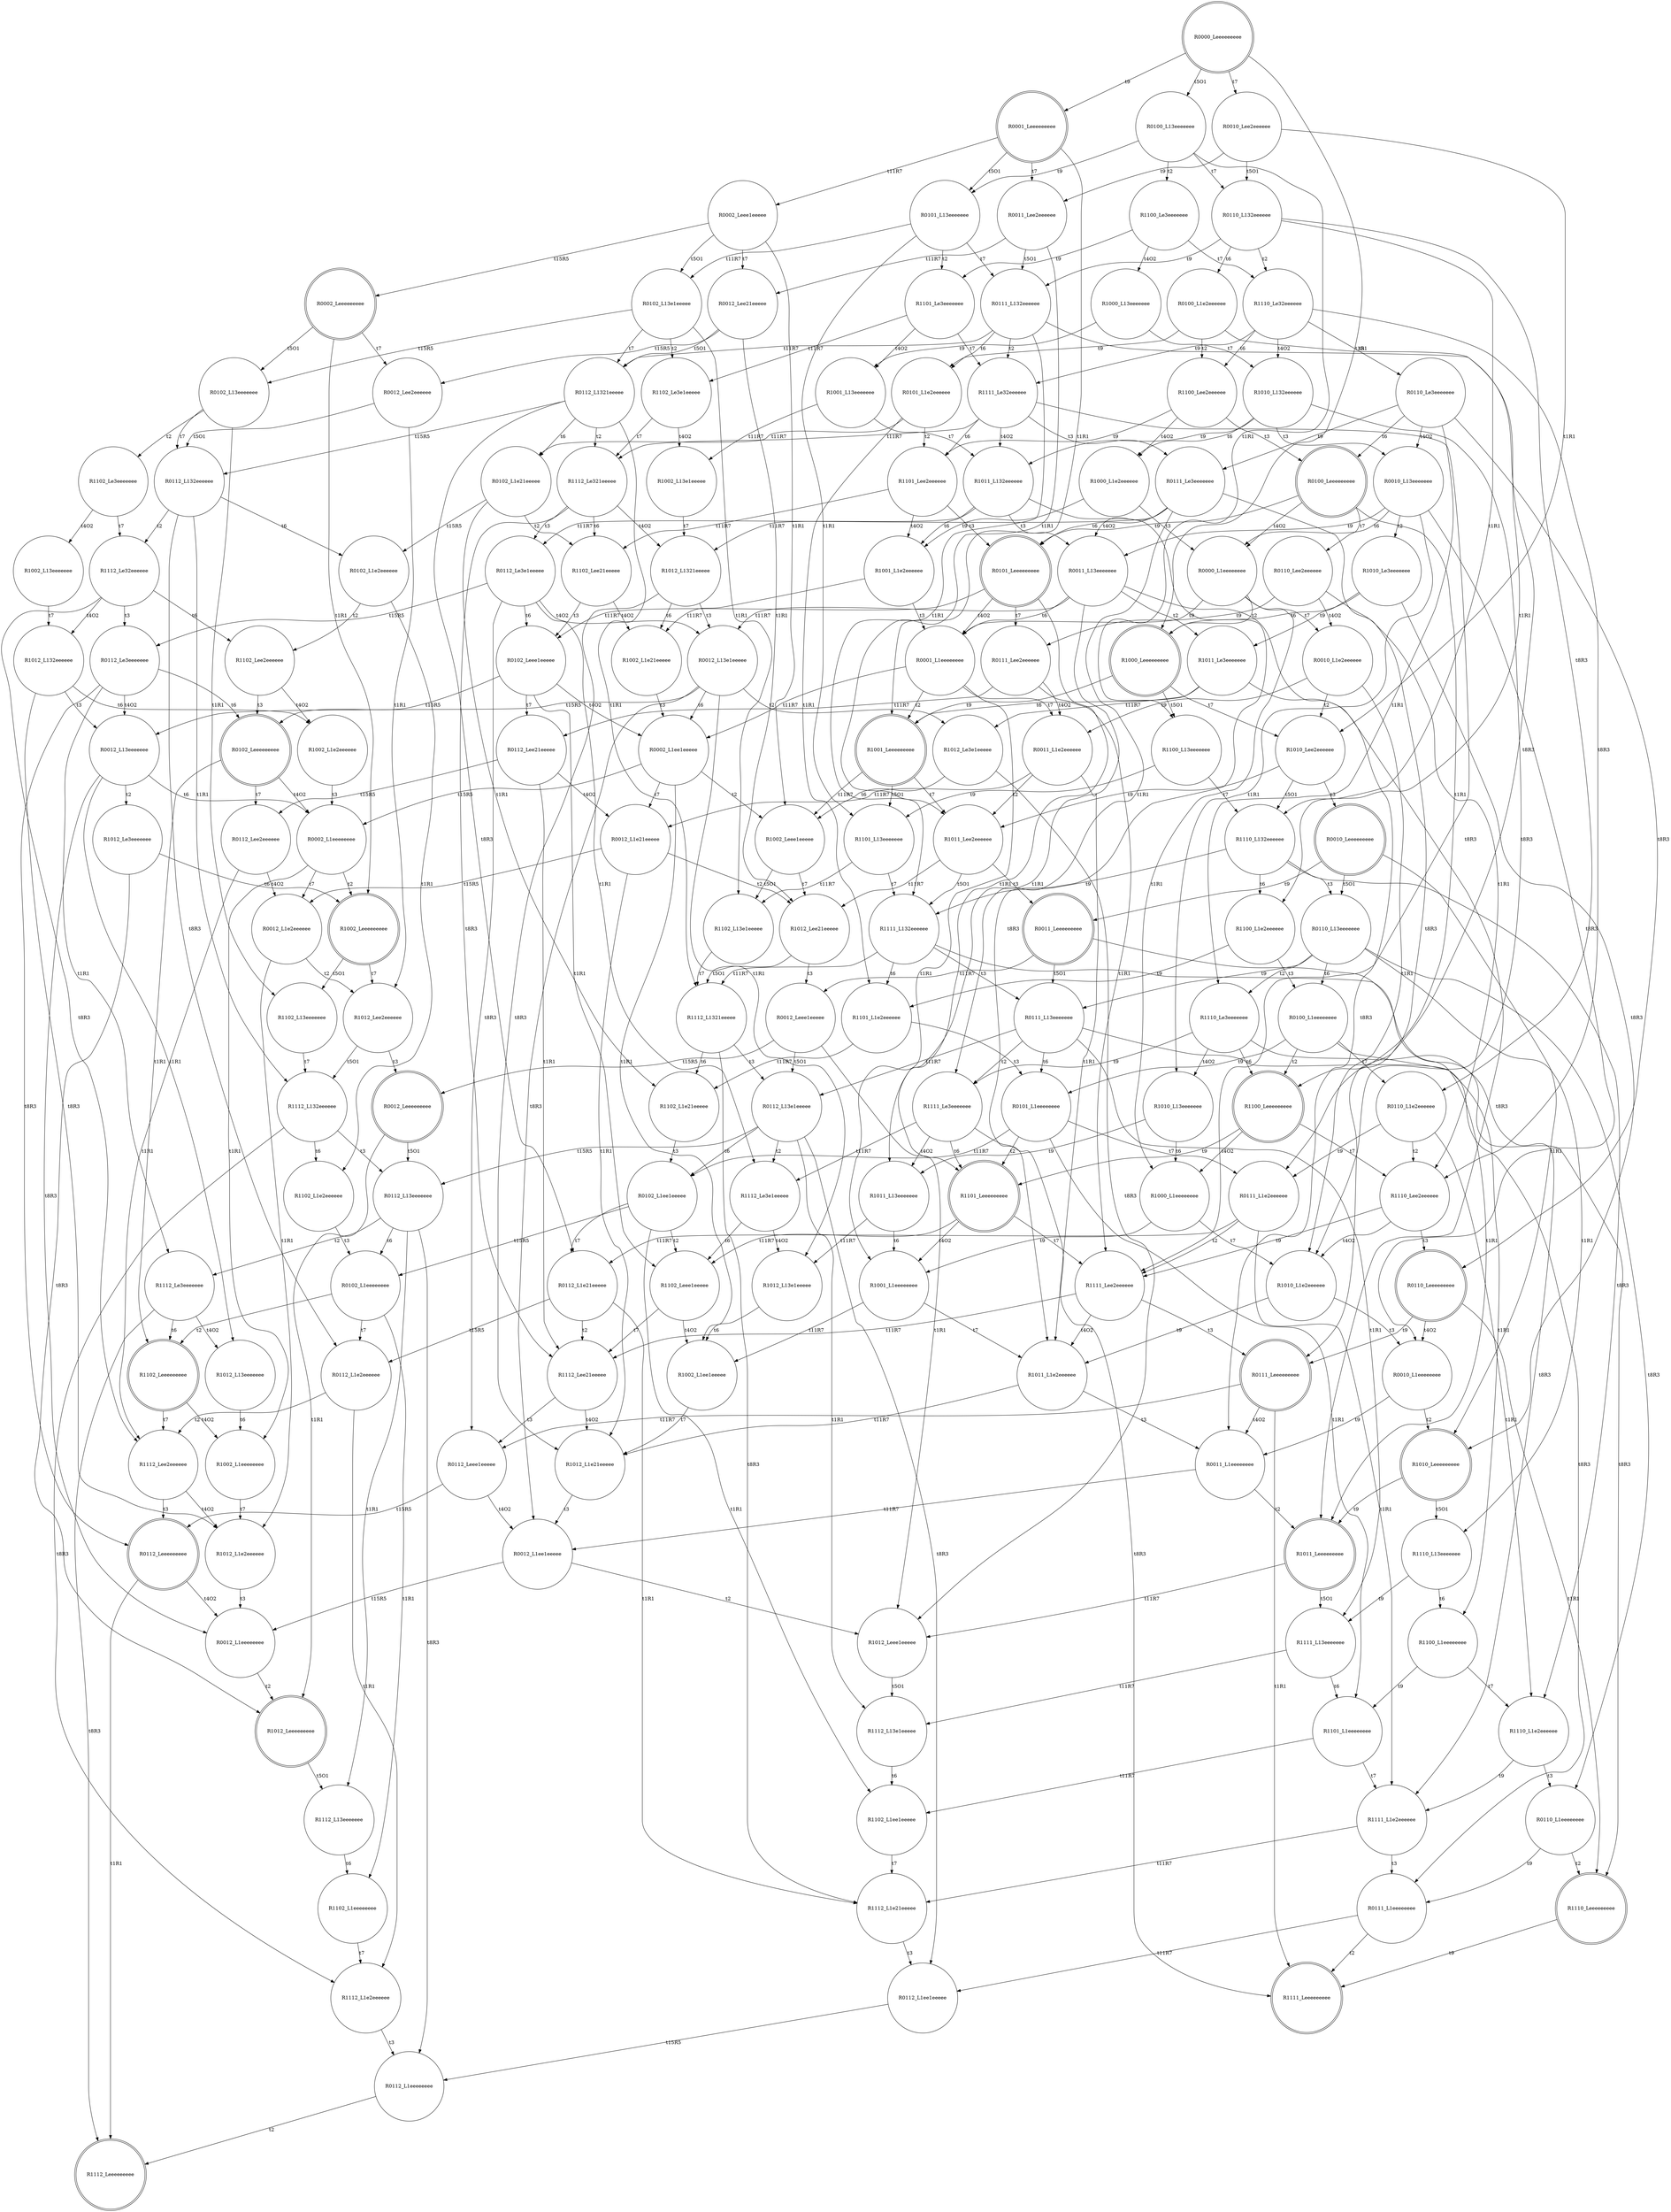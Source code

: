 digraph "SCinput/ic" {
node [shape=doublecircle]; R0000_Leeeeeeeee ;
node [shape=doublecircle]; R1000_Leeeeeeeee ;
node [shape=circle]; R1100_L13eeeeeee ;
node [shape=circle]; R1110_L132eeeeee ;
node [shape=circle]; R0110_L13eeeeeee ;
node [shape=circle]; R1110_L13eeeeeee ;
node [shape=circle]; R1100_L1eeeeeeee ;
node [shape=circle]; R1110_L1e2eeeeee ;
node [shape=circle]; R0110_L1eeeeeeee ;
node [shape=doublecircle]; R1110_Leeeeeeeee ;
node [shape=doublecircle]; R1111_Leeeeeeeee ;
node [shape=circle]; R0111_L1eeeeeeee ;
node [shape=circle]; R0112_L1ee1eeeee ;
node [shape=circle]; R0112_L1eeeeeeee ;
node [shape=doublecircle]; R1112_Leeeeeeeee ;
node [shape=circle]; R1111_L1e2eeeeee ;
node [shape=circle]; R1112_L1e21eeeee ;
node [shape=circle]; R1101_L1eeeeeeee ;
node [shape=circle]; R1102_L1ee1eeeee ;
node [shape=circle]; R1111_L13eeeeeee ;
node [shape=circle]; R1112_L13e1eeeee ;
node [shape=circle]; R1110_Le3eeeeeee ;
node [shape=circle]; R1010_L13eeeeeee ;
node [shape=circle]; R1000_L1eeeeeeee ;
node [shape=circle]; R1010_L1e2eeeeee ;
node [shape=circle]; R0010_L1eeeeeeee ;
node [shape=doublecircle]; R1010_Leeeeeeeee ;
node [shape=doublecircle]; R1011_Leeeeeeeee ;
node [shape=circle]; R1012_Leee1eeeee ;
node [shape=circle]; R0011_L1eeeeeeee ;
node [shape=circle]; R0012_L1ee1eeeee ;
node [shape=circle]; R0012_L1eeeeeeee ;
node [shape=doublecircle]; R1012_Leeeeeeeee ;
node [shape=circle]; R1112_L13eeeeeee ;
node [shape=circle]; R1102_L1eeeeeeee ;
node [shape=circle]; R1112_L1e2eeeeee ;
node [shape=circle]; R1011_L1e2eeeeee ;
node [shape=circle]; R1012_L1e21eeeee ;
node [shape=circle]; R1001_L1eeeeeeee ;
node [shape=circle]; R1002_L1ee1eeeee ;
node [shape=circle]; R1011_L13eeeeeee ;
node [shape=circle]; R1012_L13e1eeeee ;
node [shape=doublecircle]; R1100_Leeeeeeeee ;
node [shape=circle]; R1110_Lee2eeeeee ;
node [shape=doublecircle]; R0110_Leeeeeeeee ;
node [shape=doublecircle]; R0111_Leeeeeeeee ;
node [shape=circle]; R0112_Leee1eeeee ;
node [shape=doublecircle]; R0112_Leeeeeeeee ;
node [shape=circle]; R1111_Lee2eeeeee ;
node [shape=circle]; R1112_Lee21eeeee ;
node [shape=doublecircle]; R1101_Leeeeeeeee ;
node [shape=circle]; R1102_Leee1eeeee ;
node [shape=circle]; R1111_Le3eeeeeee ;
node [shape=circle]; R1112_Le3e1eeeee ;
node [shape=circle]; R0100_L1eeeeeeee ;
node [shape=circle]; R0110_L1e2eeeeee ;
node [shape=circle]; R0111_L1e2eeeeee ;
node [shape=circle]; R0112_L1e21eeeee ;
node [shape=circle]; R0112_L1e2eeeeee ;
node [shape=circle]; R1112_Lee2eeeeee ;
node [shape=circle]; R1012_L1e2eeeeee ;
node [shape=circle]; R0101_L1eeeeeeee ;
node [shape=circle]; R0102_L1ee1eeeee ;
node [shape=circle]; R0102_L1eeeeeeee ;
node [shape=doublecircle]; R1102_Leeeeeeeee ;
node [shape=circle]; R1002_L1eeeeeeee ;
node [shape=circle]; R0111_L13eeeeeee ;
node [shape=circle]; R0112_L13e1eeeee ;
node [shape=circle]; R0112_L13eeeeeee ;
node [shape=circle]; R1112_Le3eeeeeee ;
node [shape=circle]; R1012_L13eeeeeee ;
node [shape=circle]; R1100_L1e2eeeeee ;
node [shape=circle]; R1101_L1e2eeeeee ;
node [shape=circle]; R1102_L1e21eeeee ;
node [shape=circle]; R1111_L132eeeeee ;
node [shape=circle]; R1112_L1321eeeee ;
node [shape=circle]; R1101_L13eeeeeee ;
node [shape=circle]; R1102_L13e1eeeee ;
node [shape=circle]; R1010_Lee2eeeeee ;
node [shape=doublecircle]; R0010_Leeeeeeeee ;
node [shape=doublecircle]; R0011_Leeeeeeeee ;
node [shape=circle]; R0012_Leee1eeeee ;
node [shape=doublecircle]; R0012_Leeeeeeeee ;
node [shape=circle]; R1011_Lee2eeeeee ;
node [shape=circle]; R1012_Lee21eeeee ;
node [shape=doublecircle]; R1001_Leeeeeeeee ;
node [shape=circle]; R1002_Leee1eeeee ;
node [shape=circle]; R0100_L13eeeeeee ;
node [shape=circle]; R1100_Le3eeeeeee ;
node [shape=circle]; R1000_L13eeeeeee ;
node [shape=circle]; R1010_L132eeeeee ;
node [shape=circle]; R0010_L13eeeeeee ;
node [shape=circle]; R1010_Le3eeeeeee ;
node [shape=circle]; R1011_Le3eeeeeee ;
node [shape=circle]; R1012_Le3e1eeeee ;
node [shape=circle]; R0000_L1eeeeeeee ;
node [shape=circle]; R0010_L1e2eeeeee ;
node [shape=circle]; R0011_L1e2eeeeee ;
node [shape=circle]; R0012_L1e21eeeee ;
node [shape=circle]; R0012_L1e2eeeeee ;
node [shape=circle]; R1012_Lee2eeeeee ;
node [shape=circle]; R1112_L132eeeeee ;
node [shape=circle]; R1102_L1e2eeeeee ;
node [shape=circle]; R0001_L1eeeeeeee ;
node [shape=circle]; R0002_L1ee1eeeee ;
node [shape=circle]; R0002_L1eeeeeeee ;
node [shape=doublecircle]; R1002_Leeeeeeeee ;
node [shape=circle]; R1102_L13eeeeeee ;
node [shape=circle]; R0011_L13eeeeeee ;
node [shape=circle]; R0012_L13e1eeeee ;
node [shape=circle]; R0012_L13eeeeeee ;
node [shape=circle]; R1012_Le3eeeeeee ;
node [shape=circle]; R1000_L1e2eeeeee ;
node [shape=circle]; R1001_L1e2eeeeee ;
node [shape=circle]; R1002_L1e21eeeee ;
node [shape=circle]; R1011_L132eeeeee ;
node [shape=circle]; R1012_L1321eeeee ;
node [shape=circle]; R1001_L13eeeeeee ;
node [shape=circle]; R1002_L13e1eeeee ;
node [shape=circle]; R1110_Le32eeeeee ;
node [shape=circle]; R0110_Le3eeeeeee ;
node [shape=doublecircle]; R0100_Leeeeeeeee ;
node [shape=circle]; R0110_Lee2eeeeee ;
node [shape=circle]; R0111_Lee2eeeeee ;
node [shape=circle]; R0112_Lee21eeeee ;
node [shape=circle]; R0112_Lee2eeeeee ;
node [shape=doublecircle]; R0101_Leeeeeeeee ;
node [shape=circle]; R0102_Leee1eeeee ;
node [shape=doublecircle]; R0102_Leeeeeeeee ;
node [shape=circle]; R0111_Le3eeeeeee ;
node [shape=circle]; R0112_Le3e1eeeee ;
node [shape=circle]; R0112_Le3eeeeeee ;
node [shape=circle]; R1100_Lee2eeeeee ;
node [shape=circle]; R1101_Lee2eeeeee ;
node [shape=circle]; R1102_Lee21eeeee ;
node [shape=circle]; R1111_Le32eeeeee ;
node [shape=circle]; R1112_Le321eeeee ;
node [shape=circle]; R1101_Le3eeeeeee ;
node [shape=circle]; R1102_Le3e1eeeee ;
node [shape=circle]; R0110_L132eeeeee ;
node [shape=circle]; R0100_L1e2eeeeee ;
node [shape=circle]; R0101_L1e2eeeeee ;
node [shape=circle]; R0102_L1e21eeeee ;
node [shape=circle]; R0102_L1e2eeeeee ;
node [shape=circle]; R1102_Lee2eeeeee ;
node [shape=circle]; R1002_L1e2eeeeee ;
node [shape=circle]; R0111_L132eeeeee ;
node [shape=circle]; R0112_L1321eeeee ;
node [shape=circle]; R0112_L132eeeeee ;
node [shape=circle]; R1112_Le32eeeeee ;
node [shape=circle]; R1012_L132eeeeee ;
node [shape=circle]; R0101_L13eeeeeee ;
node [shape=circle]; R0102_L13e1eeeee ;
node [shape=circle]; R0102_L13eeeeeee ;
node [shape=circle]; R1102_Le3eeeeeee ;
node [shape=circle]; R1002_L13eeeeeee ;
node [shape=circle]; R0010_Lee2eeeeee ;
node [shape=circle]; R0011_Lee2eeeeee ;
node [shape=circle]; R0012_Lee21eeeee ;
node [shape=circle]; R0012_Lee2eeeeee ;
node [shape=doublecircle]; R0001_Leeeeeeeee ;
node [shape=circle]; R0002_Leee1eeeee ;
node [shape=doublecircle]; R0002_Leeeeeeeee ;
R0000_Leeeeeeeee -> R0001_Leeeeeeeee [label=t9]
R0000_Leeeeeeeee -> R0010_Lee2eeeeee [label=t7]
R0000_Leeeeeeeee -> R0100_L13eeeeeee [label=t5O1]
R0000_Leeeeeeeee -> R1000_Leeeeeeeee [label=t1R1]
R1000_Leeeeeeeee -> R1001_Leeeeeeeee [label=t9]
R1000_Leeeeeeeee -> R1010_Lee2eeeeee [label=t7]
R1000_Leeeeeeeee -> R1100_L13eeeeeee [label=t5O1]
R1100_L13eeeeeee -> R1101_L13eeeeeee [label=t9]
R1100_L13eeeeeee -> R1110_L132eeeeee [label=t7]
R1110_L132eeeeee -> R1111_L132eeeeee [label=t9]
R1110_L132eeeeee -> R1110_L1e2eeeeee [label=t8R3]
R1110_L132eeeeee -> R1100_L1e2eeeeee [label=t6]
R1110_L132eeeeee -> R0110_L13eeeeeee [label=t3]
R0110_L13eeeeeee -> R0111_L13eeeeeee [label=t9]
R0110_L13eeeeeee -> R0110_L1eeeeeeee [label=t8R3]
R0110_L13eeeeeee -> R0100_L1eeeeeeee [label=t6]
R0110_L13eeeeeee -> R1110_Le3eeeeeee [label=t2]
R0110_L13eeeeeee -> R1110_L13eeeeeee [label=t1R1]
R1110_L13eeeeeee -> R1111_L13eeeeeee [label=t9]
R1110_L13eeeeeee -> R1100_L1eeeeeeee [label=t6]
R1100_L1eeeeeeee -> R1101_L1eeeeeeee [label=t9]
R1100_L1eeeeeeee -> R1110_L1e2eeeeee [label=t7]
R1110_L1e2eeeeee -> R1111_L1e2eeeeee [label=t9]
R1110_L1e2eeeeee -> R0110_L1eeeeeeee [label=t3]
R0110_L1eeeeeeee -> R0111_L1eeeeeeee [label=t9]
R0110_L1eeeeeeee -> R1110_Leeeeeeeee [label=t2]
R1110_Leeeeeeeee -> R1111_Leeeeeeeee [label=t9]
R0111_L1eeeeeeee -> R0112_L1ee1eeeee [label=t11R7]
R0111_L1eeeeeeee -> R1111_Leeeeeeeee [label=t2]
R0112_L1ee1eeeee -> R0112_L1eeeeeeee [label=t15R5]
R0112_L1eeeeeeee -> R1112_Leeeeeeeee [label=t2]
R1111_L1e2eeeeee -> R1112_L1e21eeeee [label=t11R7]
R1111_L1e2eeeeee -> R0111_L1eeeeeeee [label=t3]
R1112_L1e21eeeee -> R0112_L1ee1eeeee [label=t3]
R1101_L1eeeeeeee -> R1102_L1ee1eeeee [label=t11R7]
R1101_L1eeeeeeee -> R1111_L1e2eeeeee [label=t7]
R1102_L1ee1eeeee -> R1112_L1e21eeeee [label=t7]
R1111_L13eeeeeee -> R1112_L13e1eeeee [label=t11R7]
R1111_L13eeeeeee -> R1101_L1eeeeeeee [label=t6]
R1112_L13e1eeeee -> R1102_L1ee1eeeee [label=t6]
R1110_Le3eeeeeee -> R1111_Le3eeeeeee [label=t9]
R1110_Le3eeeeeee -> R1110_Leeeeeeeee [label=t8R3]
R1110_Le3eeeeeee -> R1100_Leeeeeeeee [label=t6]
R1110_Le3eeeeeee -> R1010_L13eeeeeee [label=t4O2]
R1010_L13eeeeeee -> R1011_L13eeeeeee [label=t9]
R1010_L13eeeeeee -> R1000_L1eeeeeeee [label=t6]
R1000_L1eeeeeeee -> R1001_L1eeeeeeee [label=t9]
R1000_L1eeeeeeee -> R1010_L1e2eeeeee [label=t7]
R1010_L1e2eeeeee -> R1011_L1e2eeeeee [label=t9]
R1010_L1e2eeeeee -> R0010_L1eeeeeeee [label=t3]
R0010_L1eeeeeeee -> R0011_L1eeeeeeee [label=t9]
R0010_L1eeeeeeee -> R1010_Leeeeeeeee [label=t2]
R1010_Leeeeeeeee -> R1011_Leeeeeeeee [label=t9]
R1010_Leeeeeeeee -> R1110_L13eeeeeee [label=t5O1]
R1011_Leeeeeeeee -> R1012_Leee1eeeee [label=t11R7]
R1011_Leeeeeeeee -> R1111_L13eeeeeee [label=t5O1]
R1012_Leee1eeeee -> R1112_L13e1eeeee [label=t5O1]
R0011_L1eeeeeeee -> R0012_L1ee1eeeee [label=t11R7]
R0011_L1eeeeeeee -> R1011_Leeeeeeeee [label=t2]
R0012_L1ee1eeeee -> R0012_L1eeeeeeee [label=t15R5]
R0012_L1ee1eeeee -> R1012_Leee1eeeee [label=t2]
R0012_L1eeeeeeee -> R1012_Leeeeeeeee [label=t2]
R1012_Leeeeeeeee -> R1112_L13eeeeeee [label=t5O1]
R1112_L13eeeeeee -> R1102_L1eeeeeeee [label=t6]
R1102_L1eeeeeeee -> R1112_L1e2eeeeee [label=t7]
R1112_L1e2eeeeee -> R0112_L1eeeeeeee [label=t3]
R1011_L1e2eeeeee -> R1012_L1e21eeeee [label=t11R7]
R1011_L1e2eeeeee -> R0011_L1eeeeeeee [label=t3]
R1012_L1e21eeeee -> R0012_L1ee1eeeee [label=t3]
R1001_L1eeeeeeee -> R1002_L1ee1eeeee [label=t11R7]
R1001_L1eeeeeeee -> R1011_L1e2eeeeee [label=t7]
R1002_L1ee1eeeee -> R1012_L1e21eeeee [label=t7]
R1011_L13eeeeeee -> R1012_L13e1eeeee [label=t11R7]
R1011_L13eeeeeee -> R1001_L1eeeeeeee [label=t6]
R1012_L13e1eeeee -> R1002_L1ee1eeeee [label=t6]
R1100_Leeeeeeeee -> R1101_Leeeeeeeee [label=t9]
R1100_Leeeeeeeee -> R1110_Lee2eeeeee [label=t7]
R1100_Leeeeeeeee -> R1000_L1eeeeeeee [label=t4O2]
R1110_Lee2eeeeee -> R1111_Lee2eeeeee [label=t9]
R1110_Lee2eeeeee -> R1010_L1e2eeeeee [label=t4O2]
R1110_Lee2eeeeee -> R0110_Leeeeeeeee [label=t3]
R0110_Leeeeeeeee -> R0111_Leeeeeeeee [label=t9]
R0110_Leeeeeeeee -> R0010_L1eeeeeeee [label=t4O2]
R0110_Leeeeeeeee -> R1110_Leeeeeeeee [label=t1R1]
R0111_Leeeeeeeee -> R0112_Leee1eeeee [label=t11R7]
R0111_Leeeeeeeee -> R0011_L1eeeeeeee [label=t4O2]
R0111_Leeeeeeeee -> R1111_Leeeeeeeee [label=t1R1]
R0112_Leee1eeeee -> R0012_L1ee1eeeee [label=t4O2]
R0112_Leee1eeeee -> R0112_Leeeeeeeee [label=t15R5]
R0112_Leeeeeeeee -> R0012_L1eeeeeeee [label=t4O2]
R0112_Leeeeeeeee -> R1112_Leeeeeeeee [label=t1R1]
R1111_Lee2eeeeee -> R1112_Lee21eeeee [label=t11R7]
R1111_Lee2eeeeee -> R1011_L1e2eeeeee [label=t4O2]
R1111_Lee2eeeeee -> R0111_Leeeeeeeee [label=t3]
R1112_Lee21eeeee -> R1012_L1e21eeeee [label=t4O2]
R1112_Lee21eeeee -> R0112_Leee1eeeee [label=t3]
R1101_Leeeeeeeee -> R1102_Leee1eeeee [label=t11R7]
R1101_Leeeeeeeee -> R1111_Lee2eeeeee [label=t7]
R1101_Leeeeeeeee -> R1001_L1eeeeeeee [label=t4O2]
R1102_Leee1eeeee -> R1112_Lee21eeeee [label=t7]
R1102_Leee1eeeee -> R1002_L1ee1eeeee [label=t4O2]
R1111_Le3eeeeeee -> R1112_Le3e1eeeee [label=t11R7]
R1111_Le3eeeeeee -> R1111_Leeeeeeeee [label=t8R3]
R1111_Le3eeeeeee -> R1101_Leeeeeeeee [label=t6]
R1111_Le3eeeeeee -> R1011_L13eeeeeee [label=t4O2]
R1112_Le3e1eeeee -> R1102_Leee1eeeee [label=t6]
R1112_Le3e1eeeee -> R1012_L13e1eeeee [label=t4O2]
R0100_L1eeeeeeee -> R0101_L1eeeeeeee [label=t9]
R0100_L1eeeeeeee -> R0110_L1e2eeeeee [label=t7]
R0100_L1eeeeeeee -> R1100_Leeeeeeeee [label=t2]
R0100_L1eeeeeeee -> R1100_L1eeeeeeee [label=t1R1]
R0110_L1e2eeeeee -> R0111_L1e2eeeeee [label=t9]
R0110_L1e2eeeeee -> R1110_Lee2eeeeee [label=t2]
R0110_L1e2eeeeee -> R1110_L1e2eeeeee [label=t1R1]
R0111_L1e2eeeeee -> R0112_L1e21eeeee [label=t11R7]
R0111_L1e2eeeeee -> R1111_Lee2eeeeee [label=t2]
R0111_L1e2eeeeee -> R1111_L1e2eeeeee [label=t1R1]
R0112_L1e21eeeee -> R0112_L1e2eeeeee [label=t15R5]
R0112_L1e21eeeee -> R1112_Lee21eeeee [label=t2]
R0112_L1e21eeeee -> R1112_L1e21eeeee [label=t1R1]
R0112_L1e2eeeeee -> R1112_Lee2eeeeee [label=t2]
R0112_L1e2eeeeee -> R1112_L1e2eeeeee [label=t1R1]
R1112_Lee2eeeeee -> R1012_L1e2eeeeee [label=t4O2]
R1112_Lee2eeeeee -> R0112_Leeeeeeeee [label=t3]
R1012_L1e2eeeeee -> R0012_L1eeeeeeee [label=t3]
R0101_L1eeeeeeee -> R0102_L1ee1eeeee [label=t11R7]
R0101_L1eeeeeeee -> R0111_L1e2eeeeee [label=t7]
R0101_L1eeeeeeee -> R1101_Leeeeeeeee [label=t2]
R0101_L1eeeeeeee -> R1101_L1eeeeeeee [label=t1R1]
R0102_L1ee1eeeee -> R0112_L1e21eeeee [label=t7]
R0102_L1ee1eeeee -> R0102_L1eeeeeeee [label=t15R5]
R0102_L1ee1eeeee -> R1102_Leee1eeeee [label=t2]
R0102_L1ee1eeeee -> R1102_L1ee1eeeee [label=t1R1]
R0102_L1eeeeeeee -> R0112_L1e2eeeeee [label=t7]
R0102_L1eeeeeeee -> R1102_Leeeeeeeee [label=t2]
R0102_L1eeeeeeee -> R1102_L1eeeeeeee [label=t1R1]
R1102_Leeeeeeeee -> R1112_Lee2eeeeee [label=t7]
R1102_Leeeeeeeee -> R1002_L1eeeeeeee [label=t4O2]
R1002_L1eeeeeeee -> R1012_L1e2eeeeee [label=t7]
R0111_L13eeeeeee -> R0112_L13e1eeeee [label=t11R7]
R0111_L13eeeeeee -> R0111_L1eeeeeeee [label=t8R3]
R0111_L13eeeeeee -> R0101_L1eeeeeeee [label=t6]
R0111_L13eeeeeee -> R1111_Le3eeeeeee [label=t2]
R0111_L13eeeeeee -> R1111_L13eeeeeee [label=t1R1]
R0112_L13e1eeeee -> R0112_L1ee1eeeee [label=t8R3]
R0112_L13e1eeeee -> R0102_L1ee1eeeee [label=t6]
R0112_L13e1eeeee -> R0112_L13eeeeeee [label=t15R5]
R0112_L13e1eeeee -> R1112_Le3e1eeeee [label=t2]
R0112_L13e1eeeee -> R1112_L13e1eeeee [label=t1R1]
R0112_L13eeeeeee -> R0112_L1eeeeeeee [label=t8R3]
R0112_L13eeeeeee -> R0102_L1eeeeeeee [label=t6]
R0112_L13eeeeeee -> R1112_Le3eeeeeee [label=t2]
R0112_L13eeeeeee -> R1112_L13eeeeeee [label=t1R1]
R1112_Le3eeeeeee -> R1112_Leeeeeeeee [label=t8R3]
R1112_Le3eeeeeee -> R1102_Leeeeeeeee [label=t6]
R1112_Le3eeeeeee -> R1012_L13eeeeeee [label=t4O2]
R1012_L13eeeeeee -> R1002_L1eeeeeeee [label=t6]
R1100_L1e2eeeeee -> R1101_L1e2eeeeee [label=t9]
R1100_L1e2eeeeee -> R0100_L1eeeeeeee [label=t3]
R1101_L1e2eeeeee -> R1102_L1e21eeeee [label=t11R7]
R1101_L1e2eeeeee -> R0101_L1eeeeeeee [label=t3]
R1102_L1e21eeeee -> R0102_L1ee1eeeee [label=t3]
R1111_L132eeeeee -> R1112_L1321eeeee [label=t11R7]
R1111_L132eeeeee -> R1111_L1e2eeeeee [label=t8R3]
R1111_L132eeeeee -> R1101_L1e2eeeeee [label=t6]
R1111_L132eeeeee -> R0111_L13eeeeeee [label=t3]
R1112_L1321eeeee -> R1112_L1e21eeeee [label=t8R3]
R1112_L1321eeeee -> R1102_L1e21eeeee [label=t6]
R1112_L1321eeeee -> R0112_L13e1eeeee [label=t3]
R1101_L13eeeeeee -> R1102_L13e1eeeee [label=t11R7]
R1101_L13eeeeeee -> R1111_L132eeeeee [label=t7]
R1102_L13e1eeeee -> R1112_L1321eeeee [label=t7]
R1010_Lee2eeeeee -> R1011_Lee2eeeeee [label=t9]
R1010_Lee2eeeeee -> R1110_L132eeeeee [label=t5O1]
R1010_Lee2eeeeee -> R0010_Leeeeeeeee [label=t3]
R0010_Leeeeeeeee -> R0011_Leeeeeeeee [label=t9]
R0010_Leeeeeeeee -> R0110_L13eeeeeee [label=t5O1]
R0010_Leeeeeeeee -> R1010_Leeeeeeeee [label=t1R1]
R0011_Leeeeeeeee -> R0012_Leee1eeeee [label=t11R7]
R0011_Leeeeeeeee -> R0111_L13eeeeeee [label=t5O1]
R0011_Leeeeeeeee -> R1011_Leeeeeeeee [label=t1R1]
R0012_Leee1eeeee -> R0112_L13e1eeeee [label=t5O1]
R0012_Leee1eeeee -> R0012_Leeeeeeeee [label=t15R5]
R0012_Leee1eeeee -> R1012_Leee1eeeee [label=t1R1]
R0012_Leeeeeeeee -> R0112_L13eeeeeee [label=t5O1]
R0012_Leeeeeeeee -> R1012_Leeeeeeeee [label=t1R1]
R1011_Lee2eeeeee -> R1012_Lee21eeeee [label=t11R7]
R1011_Lee2eeeeee -> R1111_L132eeeeee [label=t5O1]
R1011_Lee2eeeeee -> R0011_Leeeeeeeee [label=t3]
R1012_Lee21eeeee -> R1112_L1321eeeee [label=t5O1]
R1012_Lee21eeeee -> R0012_Leee1eeeee [label=t3]
R1001_Leeeeeeeee -> R1002_Leee1eeeee [label=t11R7]
R1001_Leeeeeeeee -> R1011_Lee2eeeeee [label=t7]
R1001_Leeeeeeeee -> R1101_L13eeeeeee [label=t5O1]
R1002_Leee1eeeee -> R1012_Lee21eeeee [label=t7]
R1002_Leee1eeeee -> R1102_L13e1eeeee [label=t5O1]
R0100_L13eeeeeee -> R0101_L13eeeeeee [label=t9]
R0100_L13eeeeeee -> R0110_L132eeeeee [label=t7]
R0100_L13eeeeeee -> R1100_Le3eeeeeee [label=t2]
R0100_L13eeeeeee -> R1100_L13eeeeeee [label=t1R1]
R1100_Le3eeeeeee -> R1101_Le3eeeeeee [label=t9]
R1100_Le3eeeeeee -> R1110_Le32eeeeee [label=t7]
R1100_Le3eeeeeee -> R1000_L13eeeeeee [label=t4O2]
R1000_L13eeeeeee -> R1001_L13eeeeeee [label=t9]
R1000_L13eeeeeee -> R1010_L132eeeeee [label=t7]
R1010_L132eeeeee -> R1011_L132eeeeee [label=t9]
R1010_L132eeeeee -> R1010_L1e2eeeeee [label=t8R3]
R1010_L132eeeeee -> R1000_L1e2eeeeee [label=t6]
R1010_L132eeeeee -> R0010_L13eeeeeee [label=t3]
R0010_L13eeeeeee -> R0011_L13eeeeeee [label=t9]
R0010_L13eeeeeee -> R0010_L1eeeeeeee [label=t8R3]
R0010_L13eeeeeee -> R0000_L1eeeeeeee [label=t6]
R0010_L13eeeeeee -> R1010_Le3eeeeeee [label=t2]
R0010_L13eeeeeee -> R1010_L13eeeeeee [label=t1R1]
R1010_Le3eeeeeee -> R1011_Le3eeeeeee [label=t9]
R1010_Le3eeeeeee -> R1010_Leeeeeeeee [label=t8R3]
R1010_Le3eeeeeee -> R1000_Leeeeeeeee [label=t6]
R1011_Le3eeeeeee -> R1012_Le3e1eeeee [label=t11R7]
R1011_Le3eeeeeee -> R1011_Leeeeeeeee [label=t8R3]
R1011_Le3eeeeeee -> R1001_Leeeeeeeee [label=t6]
R1012_Le3e1eeeee -> R1012_Leee1eeeee [label=t8R3]
R1012_Le3e1eeeee -> R1002_Leee1eeeee [label=t6]
R0000_L1eeeeeeee -> R0001_L1eeeeeeee [label=t9]
R0000_L1eeeeeeee -> R0010_L1e2eeeeee [label=t7]
R0000_L1eeeeeeee -> R1000_Leeeeeeeee [label=t2]
R0000_L1eeeeeeee -> R1000_L1eeeeeeee [label=t1R1]
R0010_L1e2eeeeee -> R0011_L1e2eeeeee [label=t9]
R0010_L1e2eeeeee -> R1010_Lee2eeeeee [label=t2]
R0010_L1e2eeeeee -> R1010_L1e2eeeeee [label=t1R1]
R0011_L1e2eeeeee -> R0012_L1e21eeeee [label=t11R7]
R0011_L1e2eeeeee -> R1011_Lee2eeeeee [label=t2]
R0011_L1e2eeeeee -> R1011_L1e2eeeeee [label=t1R1]
R0012_L1e21eeeee -> R0012_L1e2eeeeee [label=t15R5]
R0012_L1e21eeeee -> R1012_Lee21eeeee [label=t2]
R0012_L1e21eeeee -> R1012_L1e21eeeee [label=t1R1]
R0012_L1e2eeeeee -> R1012_Lee2eeeeee [label=t2]
R0012_L1e2eeeeee -> R1012_L1e2eeeeee [label=t1R1]
R1012_Lee2eeeeee -> R1112_L132eeeeee [label=t5O1]
R1012_Lee2eeeeee -> R0012_Leeeeeeeee [label=t3]
R1112_L132eeeeee -> R1112_L1e2eeeeee [label=t8R3]
R1112_L132eeeeee -> R1102_L1e2eeeeee [label=t6]
R1112_L132eeeeee -> R0112_L13eeeeeee [label=t3]
R1102_L1e2eeeeee -> R0102_L1eeeeeeee [label=t3]
R0001_L1eeeeeeee -> R0002_L1ee1eeeee [label=t11R7]
R0001_L1eeeeeeee -> R0011_L1e2eeeeee [label=t7]
R0001_L1eeeeeeee -> R1001_Leeeeeeeee [label=t2]
R0001_L1eeeeeeee -> R1001_L1eeeeeeee [label=t1R1]
R0002_L1ee1eeeee -> R0012_L1e21eeeee [label=t7]
R0002_L1ee1eeeee -> R0002_L1eeeeeeee [label=t15R5]
R0002_L1ee1eeeee -> R1002_Leee1eeeee [label=t2]
R0002_L1ee1eeeee -> R1002_L1ee1eeeee [label=t1R1]
R0002_L1eeeeeeee -> R0012_L1e2eeeeee [label=t7]
R0002_L1eeeeeeee -> R1002_Leeeeeeeee [label=t2]
R0002_L1eeeeeeee -> R1002_L1eeeeeeee [label=t1R1]
R1002_Leeeeeeeee -> R1012_Lee2eeeeee [label=t7]
R1002_Leeeeeeeee -> R1102_L13eeeeeee [label=t5O1]
R1102_L13eeeeeee -> R1112_L132eeeeee [label=t7]
R0011_L13eeeeeee -> R0012_L13e1eeeee [label=t11R7]
R0011_L13eeeeeee -> R0011_L1eeeeeeee [label=t8R3]
R0011_L13eeeeeee -> R0001_L1eeeeeeee [label=t6]
R0011_L13eeeeeee -> R1011_Le3eeeeeee [label=t2]
R0011_L13eeeeeee -> R1011_L13eeeeeee [label=t1R1]
R0012_L13e1eeeee -> R0012_L1ee1eeeee [label=t8R3]
R0012_L13e1eeeee -> R0002_L1ee1eeeee [label=t6]
R0012_L13e1eeeee -> R0012_L13eeeeeee [label=t15R5]
R0012_L13e1eeeee -> R1012_Le3e1eeeee [label=t2]
R0012_L13e1eeeee -> R1012_L13e1eeeee [label=t1R1]
R0012_L13eeeeeee -> R0012_L1eeeeeeee [label=t8R3]
R0012_L13eeeeeee -> R0002_L1eeeeeeee [label=t6]
R0012_L13eeeeeee -> R1012_Le3eeeeeee [label=t2]
R0012_L13eeeeeee -> R1012_L13eeeeeee [label=t1R1]
R1012_Le3eeeeeee -> R1012_Leeeeeeeee [label=t8R3]
R1012_Le3eeeeeee -> R1002_Leeeeeeeee [label=t6]
R1000_L1e2eeeeee -> R1001_L1e2eeeeee [label=t9]
R1000_L1e2eeeeee -> R0000_L1eeeeeeee [label=t3]
R1001_L1e2eeeeee -> R1002_L1e21eeeee [label=t11R7]
R1001_L1e2eeeeee -> R0001_L1eeeeeeee [label=t3]
R1002_L1e21eeeee -> R0002_L1ee1eeeee [label=t3]
R1011_L132eeeeee -> R1012_L1321eeeee [label=t11R7]
R1011_L132eeeeee -> R1011_L1e2eeeeee [label=t8R3]
R1011_L132eeeeee -> R1001_L1e2eeeeee [label=t6]
R1011_L132eeeeee -> R0011_L13eeeeeee [label=t3]
R1012_L1321eeeee -> R1012_L1e21eeeee [label=t8R3]
R1012_L1321eeeee -> R1002_L1e21eeeee [label=t6]
R1012_L1321eeeee -> R0012_L13e1eeeee [label=t3]
R1001_L13eeeeeee -> R1002_L13e1eeeee [label=t11R7]
R1001_L13eeeeeee -> R1011_L132eeeeee [label=t7]
R1002_L13e1eeeee -> R1012_L1321eeeee [label=t7]
R1110_Le32eeeeee -> R1111_Le32eeeeee [label=t9]
R1110_Le32eeeeee -> R1110_Lee2eeeeee [label=t8R3]
R1110_Le32eeeeee -> R1100_Lee2eeeeee [label=t6]
R1110_Le32eeeeee -> R1010_L132eeeeee [label=t4O2]
R1110_Le32eeeeee -> R0110_Le3eeeeeee [label=t3]
R0110_Le3eeeeeee -> R0111_Le3eeeeeee [label=t9]
R0110_Le3eeeeeee -> R0110_Leeeeeeeee [label=t8R3]
R0110_Le3eeeeeee -> R0100_Leeeeeeeee [label=t6]
R0110_Le3eeeeeee -> R0010_L13eeeeeee [label=t4O2]
R0110_Le3eeeeeee -> R1110_Le3eeeeeee [label=t1R1]
R0100_Leeeeeeeee -> R0101_Leeeeeeeee [label=t9]
R0100_Leeeeeeeee -> R0110_Lee2eeeeee [label=t7]
R0100_Leeeeeeeee -> R0000_L1eeeeeeee [label=t4O2]
R0100_Leeeeeeeee -> R1100_Leeeeeeeee [label=t1R1]
R0110_Lee2eeeeee -> R0111_Lee2eeeeee [label=t9]
R0110_Lee2eeeeee -> R0010_L1e2eeeeee [label=t4O2]
R0110_Lee2eeeeee -> R1110_Lee2eeeeee [label=t1R1]
R0111_Lee2eeeeee -> R0112_Lee21eeeee [label=t11R7]
R0111_Lee2eeeeee -> R0011_L1e2eeeeee [label=t4O2]
R0111_Lee2eeeeee -> R1111_Lee2eeeeee [label=t1R1]
R0112_Lee21eeeee -> R0012_L1e21eeeee [label=t4O2]
R0112_Lee21eeeee -> R0112_Lee2eeeeee [label=t15R5]
R0112_Lee21eeeee -> R1112_Lee21eeeee [label=t1R1]
R0112_Lee2eeeeee -> R0012_L1e2eeeeee [label=t4O2]
R0112_Lee2eeeeee -> R1112_Lee2eeeeee [label=t1R1]
R0101_Leeeeeeeee -> R0102_Leee1eeeee [label=t11R7]
R0101_Leeeeeeeee -> R0111_Lee2eeeeee [label=t7]
R0101_Leeeeeeeee -> R0001_L1eeeeeeee [label=t4O2]
R0101_Leeeeeeeee -> R1101_Leeeeeeeee [label=t1R1]
R0102_Leee1eeeee -> R0112_Lee21eeeee [label=t7]
R0102_Leee1eeeee -> R0002_L1ee1eeeee [label=t4O2]
R0102_Leee1eeeee -> R0102_Leeeeeeeee [label=t15R5]
R0102_Leee1eeeee -> R1102_Leee1eeeee [label=t1R1]
R0102_Leeeeeeeee -> R0112_Lee2eeeeee [label=t7]
R0102_Leeeeeeeee -> R0002_L1eeeeeeee [label=t4O2]
R0102_Leeeeeeeee -> R1102_Leeeeeeeee [label=t1R1]
R0111_Le3eeeeeee -> R0112_Le3e1eeeee [label=t11R7]
R0111_Le3eeeeeee -> R0111_Leeeeeeeee [label=t8R3]
R0111_Le3eeeeeee -> R0101_Leeeeeeeee [label=t6]
R0111_Le3eeeeeee -> R0011_L13eeeeeee [label=t4O2]
R0111_Le3eeeeeee -> R1111_Le3eeeeeee [label=t1R1]
R0112_Le3e1eeeee -> R0112_Leee1eeeee [label=t8R3]
R0112_Le3e1eeeee -> R0102_Leee1eeeee [label=t6]
R0112_Le3e1eeeee -> R0012_L13e1eeeee [label=t4O2]
R0112_Le3e1eeeee -> R0112_Le3eeeeeee [label=t15R5]
R0112_Le3e1eeeee -> R1112_Le3e1eeeee [label=t1R1]
R0112_Le3eeeeeee -> R0112_Leeeeeeeee [label=t8R3]
R0112_Le3eeeeeee -> R0102_Leeeeeeeee [label=t6]
R0112_Le3eeeeeee -> R0012_L13eeeeeee [label=t4O2]
R0112_Le3eeeeeee -> R1112_Le3eeeeeee [label=t1R1]
R1100_Lee2eeeeee -> R1101_Lee2eeeeee [label=t9]
R1100_Lee2eeeeee -> R1000_L1e2eeeeee [label=t4O2]
R1100_Lee2eeeeee -> R0100_Leeeeeeeee [label=t3]
R1101_Lee2eeeeee -> R1102_Lee21eeeee [label=t11R7]
R1101_Lee2eeeeee -> R1001_L1e2eeeeee [label=t4O2]
R1101_Lee2eeeeee -> R0101_Leeeeeeeee [label=t3]
R1102_Lee21eeeee -> R1002_L1e21eeeee [label=t4O2]
R1102_Lee21eeeee -> R0102_Leee1eeeee [label=t3]
R1111_Le32eeeeee -> R1112_Le321eeeee [label=t11R7]
R1111_Le32eeeeee -> R1111_Lee2eeeeee [label=t8R3]
R1111_Le32eeeeee -> R1101_Lee2eeeeee [label=t6]
R1111_Le32eeeeee -> R1011_L132eeeeee [label=t4O2]
R1111_Le32eeeeee -> R0111_Le3eeeeeee [label=t3]
R1112_Le321eeeee -> R1112_Lee21eeeee [label=t8R3]
R1112_Le321eeeee -> R1102_Lee21eeeee [label=t6]
R1112_Le321eeeee -> R1012_L1321eeeee [label=t4O2]
R1112_Le321eeeee -> R0112_Le3e1eeeee [label=t3]
R1101_Le3eeeeeee -> R1102_Le3e1eeeee [label=t11R7]
R1101_Le3eeeeeee -> R1111_Le32eeeeee [label=t7]
R1101_Le3eeeeeee -> R1001_L13eeeeeee [label=t4O2]
R1102_Le3e1eeeee -> R1112_Le321eeeee [label=t7]
R1102_Le3e1eeeee -> R1002_L13e1eeeee [label=t4O2]
R0110_L132eeeeee -> R0111_L132eeeeee [label=t9]
R0110_L132eeeeee -> R0110_L1e2eeeeee [label=t8R3]
R0110_L132eeeeee -> R0100_L1e2eeeeee [label=t6]
R0110_L132eeeeee -> R1110_Le32eeeeee [label=t2]
R0110_L132eeeeee -> R1110_L132eeeeee [label=t1R1]
R0100_L1e2eeeeee -> R0101_L1e2eeeeee [label=t9]
R0100_L1e2eeeeee -> R1100_Lee2eeeeee [label=t2]
R0100_L1e2eeeeee -> R1100_L1e2eeeeee [label=t1R1]
R0101_L1e2eeeeee -> R0102_L1e21eeeee [label=t11R7]
R0101_L1e2eeeeee -> R1101_Lee2eeeeee [label=t2]
R0101_L1e2eeeeee -> R1101_L1e2eeeeee [label=t1R1]
R0102_L1e21eeeee -> R0102_L1e2eeeeee [label=t15R5]
R0102_L1e21eeeee -> R1102_Lee21eeeee [label=t2]
R0102_L1e21eeeee -> R1102_L1e21eeeee [label=t1R1]
R0102_L1e2eeeeee -> R1102_Lee2eeeeee [label=t2]
R0102_L1e2eeeeee -> R1102_L1e2eeeeee [label=t1R1]
R1102_Lee2eeeeee -> R1002_L1e2eeeeee [label=t4O2]
R1102_Lee2eeeeee -> R0102_Leeeeeeeee [label=t3]
R1002_L1e2eeeeee -> R0002_L1eeeeeeee [label=t3]
R0111_L132eeeeee -> R0112_L1321eeeee [label=t11R7]
R0111_L132eeeeee -> R0111_L1e2eeeeee [label=t8R3]
R0111_L132eeeeee -> R0101_L1e2eeeeee [label=t6]
R0111_L132eeeeee -> R1111_Le32eeeeee [label=t2]
R0111_L132eeeeee -> R1111_L132eeeeee [label=t1R1]
R0112_L1321eeeee -> R0112_L1e21eeeee [label=t8R3]
R0112_L1321eeeee -> R0102_L1e21eeeee [label=t6]
R0112_L1321eeeee -> R0112_L132eeeeee [label=t15R5]
R0112_L1321eeeee -> R1112_Le321eeeee [label=t2]
R0112_L1321eeeee -> R1112_L1321eeeee [label=t1R1]
R0112_L132eeeeee -> R0112_L1e2eeeeee [label=t8R3]
R0112_L132eeeeee -> R0102_L1e2eeeeee [label=t6]
R0112_L132eeeeee -> R1112_Le32eeeeee [label=t2]
R0112_L132eeeeee -> R1112_L132eeeeee [label=t1R1]
R1112_Le32eeeeee -> R1112_Lee2eeeeee [label=t8R3]
R1112_Le32eeeeee -> R1102_Lee2eeeeee [label=t6]
R1112_Le32eeeeee -> R1012_L132eeeeee [label=t4O2]
R1112_Le32eeeeee -> R0112_Le3eeeeeee [label=t3]
R1012_L132eeeeee -> R1012_L1e2eeeeee [label=t8R3]
R1012_L132eeeeee -> R1002_L1e2eeeeee [label=t6]
R1012_L132eeeeee -> R0012_L13eeeeeee [label=t3]
R0101_L13eeeeeee -> R0102_L13e1eeeee [label=t11R7]
R0101_L13eeeeeee -> R0111_L132eeeeee [label=t7]
R0101_L13eeeeeee -> R1101_Le3eeeeeee [label=t2]
R0101_L13eeeeeee -> R1101_L13eeeeeee [label=t1R1]
R0102_L13e1eeeee -> R0112_L1321eeeee [label=t7]
R0102_L13e1eeeee -> R0102_L13eeeeeee [label=t15R5]
R0102_L13e1eeeee -> R1102_Le3e1eeeee [label=t2]
R0102_L13e1eeeee -> R1102_L13e1eeeee [label=t1R1]
R0102_L13eeeeeee -> R0112_L132eeeeee [label=t7]
R0102_L13eeeeeee -> R1102_Le3eeeeeee [label=t2]
R0102_L13eeeeeee -> R1102_L13eeeeeee [label=t1R1]
R1102_Le3eeeeeee -> R1112_Le32eeeeee [label=t7]
R1102_Le3eeeeeee -> R1002_L13eeeeeee [label=t4O2]
R1002_L13eeeeeee -> R1012_L132eeeeee [label=t7]
R0010_Lee2eeeeee -> R0011_Lee2eeeeee [label=t9]
R0010_Lee2eeeeee -> R0110_L132eeeeee [label=t5O1]
R0010_Lee2eeeeee -> R1010_Lee2eeeeee [label=t1R1]
R0011_Lee2eeeeee -> R0012_Lee21eeeee [label=t11R7]
R0011_Lee2eeeeee -> R0111_L132eeeeee [label=t5O1]
R0011_Lee2eeeeee -> R1011_Lee2eeeeee [label=t1R1]
R0012_Lee21eeeee -> R0112_L1321eeeee [label=t5O1]
R0012_Lee21eeeee -> R0012_Lee2eeeeee [label=t15R5]
R0012_Lee21eeeee -> R1012_Lee21eeeee [label=t1R1]
R0012_Lee2eeeeee -> R0112_L132eeeeee [label=t5O1]
R0012_Lee2eeeeee -> R1012_Lee2eeeeee [label=t1R1]
R0001_Leeeeeeeee -> R0002_Leee1eeeee [label=t11R7]
R0001_Leeeeeeeee -> R0011_Lee2eeeeee [label=t7]
R0001_Leeeeeeeee -> R0101_L13eeeeeee [label=t5O1]
R0001_Leeeeeeeee -> R1001_Leeeeeeeee [label=t1R1]
R0002_Leee1eeeee -> R0012_Lee21eeeee [label=t7]
R0002_Leee1eeeee -> R0102_L13e1eeeee [label=t5O1]
R0002_Leee1eeeee -> R0002_Leeeeeeeee [label=t15R5]
R0002_Leee1eeeee -> R1002_Leee1eeeee [label=t1R1]
R0002_Leeeeeeeee -> R0012_Lee2eeeeee [label=t7]
R0002_Leeeeeeeee -> R0102_L13eeeeeee [label=t5O1]
R0002_Leeeeeeeee -> R1002_Leeeeeeeee [label=t1R1]
}